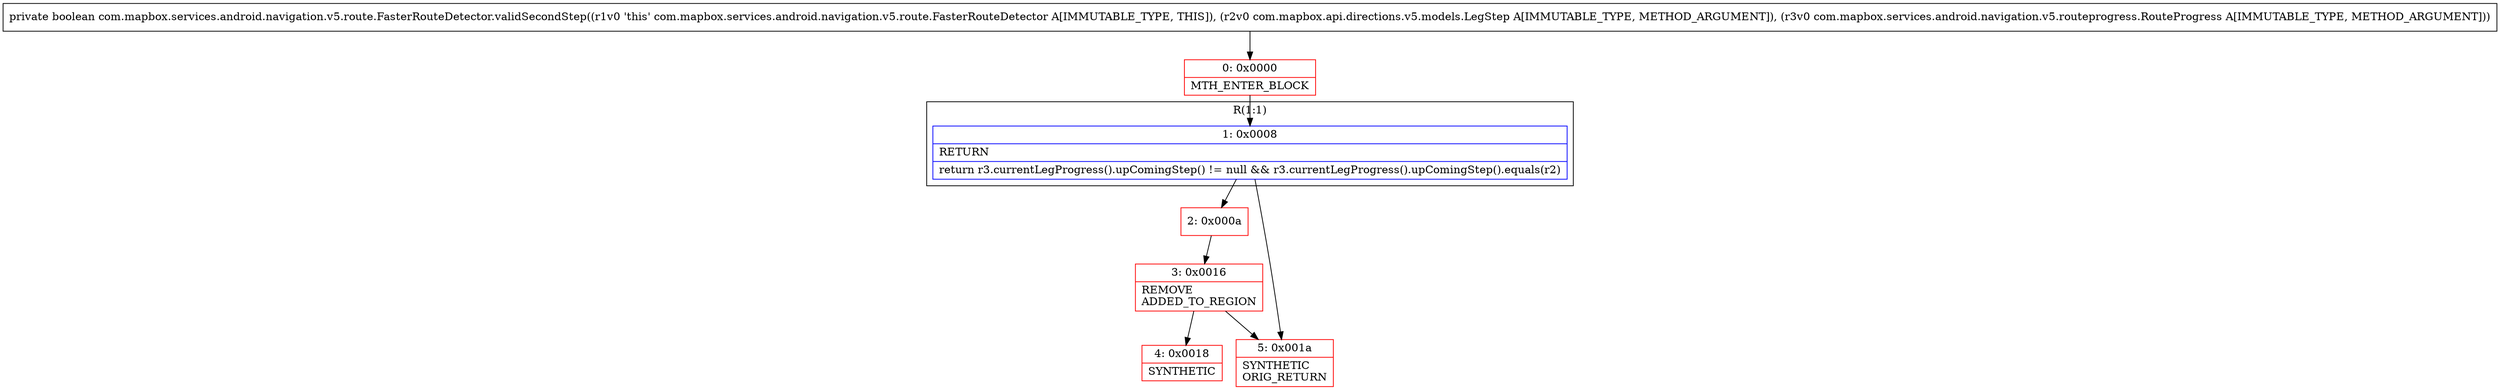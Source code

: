 digraph "CFG forcom.mapbox.services.android.navigation.v5.route.FasterRouteDetector.validSecondStep(Lcom\/mapbox\/api\/directions\/v5\/models\/LegStep;Lcom\/mapbox\/services\/android\/navigation\/v5\/routeprogress\/RouteProgress;)Z" {
subgraph cluster_Region_1771406879 {
label = "R(1:1)";
node [shape=record,color=blue];
Node_1 [shape=record,label="{1\:\ 0x0008|RETURN\l|return r3.currentLegProgress().upComingStep() != null && r3.currentLegProgress().upComingStep().equals(r2)\l}"];
}
Node_0 [shape=record,color=red,label="{0\:\ 0x0000|MTH_ENTER_BLOCK\l}"];
Node_2 [shape=record,color=red,label="{2\:\ 0x000a}"];
Node_3 [shape=record,color=red,label="{3\:\ 0x0016|REMOVE\lADDED_TO_REGION\l}"];
Node_4 [shape=record,color=red,label="{4\:\ 0x0018|SYNTHETIC\l}"];
Node_5 [shape=record,color=red,label="{5\:\ 0x001a|SYNTHETIC\lORIG_RETURN\l}"];
MethodNode[shape=record,label="{private boolean com.mapbox.services.android.navigation.v5.route.FasterRouteDetector.validSecondStep((r1v0 'this' com.mapbox.services.android.navigation.v5.route.FasterRouteDetector A[IMMUTABLE_TYPE, THIS]), (r2v0 com.mapbox.api.directions.v5.models.LegStep A[IMMUTABLE_TYPE, METHOD_ARGUMENT]), (r3v0 com.mapbox.services.android.navigation.v5.routeprogress.RouteProgress A[IMMUTABLE_TYPE, METHOD_ARGUMENT])) }"];
MethodNode -> Node_0;
Node_1 -> Node_2;
Node_1 -> Node_5;
Node_0 -> Node_1;
Node_2 -> Node_3;
Node_3 -> Node_4;
Node_3 -> Node_5;
}

